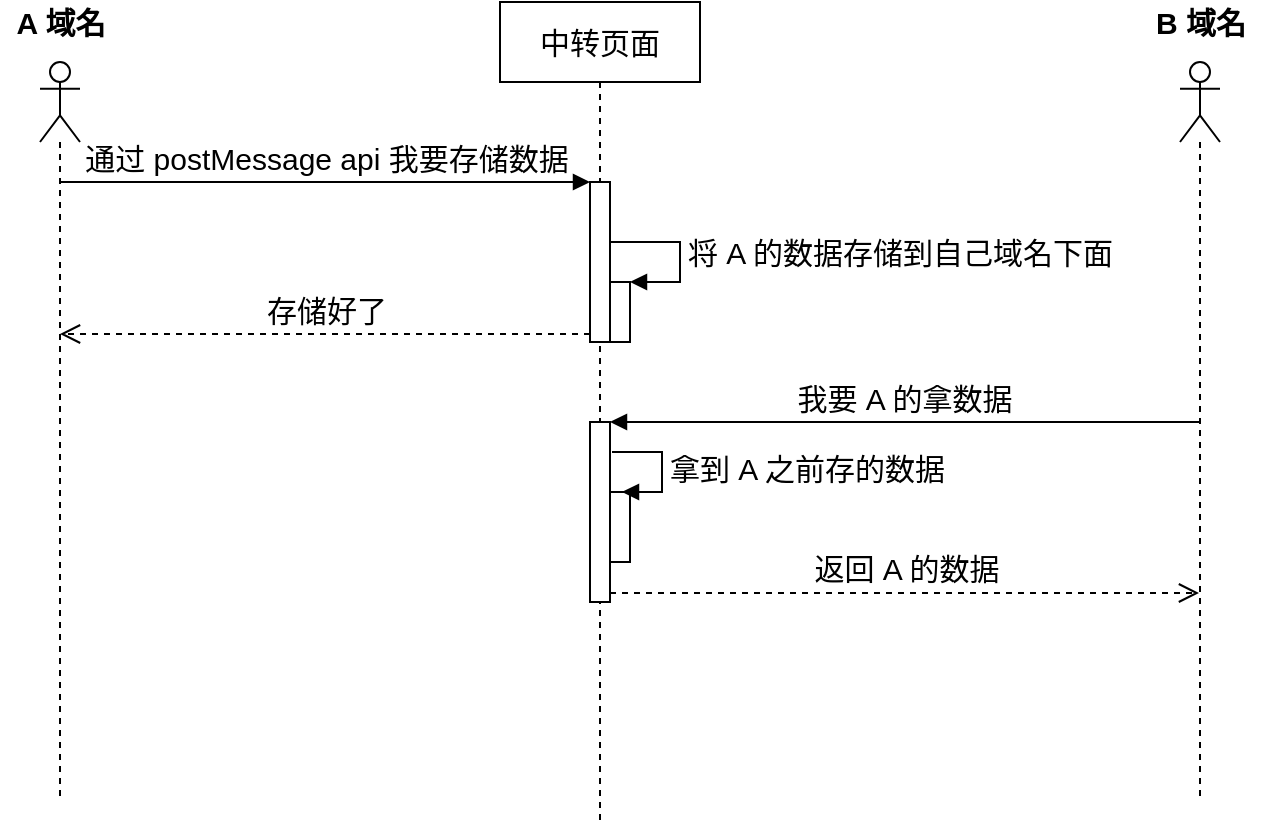 <mxfile version="12.4.8" type="github">
  <diagram id="FskfF6vReyAjmzxuFYWd" name="Page-1">
    <mxGraphModel dx="868" dy="450" grid="1" gridSize="10" guides="1" tooltips="1" connect="1" arrows="1" fold="1" page="1" pageScale="1" pageWidth="827" pageHeight="1169" math="0" shadow="0">
      <root>
        <mxCell id="0"/>
        <mxCell id="1" parent="0"/>
        <mxCell id="fUD6Am5aVNEx5CL87pCN-26" value="" style="group" vertex="1" connectable="0" parent="1">
          <mxGeometry x="70" y="110" width="60" height="400" as="geometry"/>
        </mxCell>
        <mxCell id="fUD6Am5aVNEx5CL87pCN-23" value="" style="shape=umlLifeline;participant=umlActor;perimeter=lifelinePerimeter;whiteSpace=wrap;html=1;container=1;collapsible=0;recursiveResize=0;verticalAlign=top;spacingTop=36;labelBackgroundColor=#ffffff;outlineConnect=0;" vertex="1" parent="fUD6Am5aVNEx5CL87pCN-26">
          <mxGeometry x="20" y="30" width="20" height="370" as="geometry"/>
        </mxCell>
        <mxCell id="fUD6Am5aVNEx5CL87pCN-24" value="&lt;b style=&quot;font-size: 15px;&quot;&gt;A 域名&lt;/b&gt;" style="text;html=1;align=center;verticalAlign=middle;resizable=0;points=[];autosize=1;fontSize=15;" vertex="1" parent="fUD6Am5aVNEx5CL87pCN-26">
          <mxGeometry width="60" height="20" as="geometry"/>
        </mxCell>
        <mxCell id="fUD6Am5aVNEx5CL87pCN-27" value="" style="group" vertex="1" connectable="0" parent="1">
          <mxGeometry x="640" y="110" width="60" height="400" as="geometry"/>
        </mxCell>
        <mxCell id="fUD6Am5aVNEx5CL87pCN-28" value="" style="shape=umlLifeline;participant=umlActor;perimeter=lifelinePerimeter;whiteSpace=wrap;html=1;container=1;collapsible=0;recursiveResize=0;verticalAlign=top;spacingTop=36;labelBackgroundColor=#ffffff;outlineConnect=0;" vertex="1" parent="fUD6Am5aVNEx5CL87pCN-27">
          <mxGeometry x="20" y="30" width="20" height="370" as="geometry"/>
        </mxCell>
        <mxCell id="fUD6Am5aVNEx5CL87pCN-29" value="&lt;b style=&quot;font-size: 15px&quot;&gt;B 域名&lt;/b&gt;" style="text;html=1;align=center;verticalAlign=middle;resizable=0;points=[];autosize=1;fontSize=15;" vertex="1" parent="fUD6Am5aVNEx5CL87pCN-27">
          <mxGeometry width="60" height="20" as="geometry"/>
        </mxCell>
        <mxCell id="fUD6Am5aVNEx5CL87pCN-30" value="中转页面" style="shape=umlLifeline;perimeter=lifelinePerimeter;whiteSpace=wrap;html=1;container=1;collapsible=0;recursiveResize=0;outlineConnect=0;fontSize=15;" vertex="1" parent="1">
          <mxGeometry x="320" y="110" width="100" height="410" as="geometry"/>
        </mxCell>
        <mxCell id="fUD6Am5aVNEx5CL87pCN-33" value="" style="html=1;points=[];perimeter=orthogonalPerimeter;fontSize=15;" vertex="1" parent="fUD6Am5aVNEx5CL87pCN-30">
          <mxGeometry x="55" y="140" width="10" height="30" as="geometry"/>
        </mxCell>
        <mxCell id="fUD6Am5aVNEx5CL87pCN-34" value="将 A 的数据存储到自己域名下面" style="edgeStyle=orthogonalEdgeStyle;html=1;align=left;spacingLeft=2;endArrow=block;rounded=0;entryX=1;entryY=0;fontSize=15;" edge="1" target="fUD6Am5aVNEx5CL87pCN-33" parent="fUD6Am5aVNEx5CL87pCN-30">
          <mxGeometry relative="1" as="geometry">
            <mxPoint x="55" y="120" as="sourcePoint"/>
            <Array as="points">
              <mxPoint x="90" y="120"/>
              <mxPoint x="90" y="140"/>
            </Array>
          </mxGeometry>
        </mxCell>
        <mxCell id="fUD6Am5aVNEx5CL87pCN-36" value="" style="html=1;points=[];perimeter=orthogonalPerimeter;fontSize=15;" vertex="1" parent="fUD6Am5aVNEx5CL87pCN-30">
          <mxGeometry x="45" y="90" width="10" height="80" as="geometry"/>
        </mxCell>
        <mxCell id="fUD6Am5aVNEx5CL87pCN-41" value="" style="html=1;points=[];perimeter=orthogonalPerimeter;fontSize=15;" vertex="1" parent="fUD6Am5aVNEx5CL87pCN-30">
          <mxGeometry x="45" y="210" width="10" height="90" as="geometry"/>
        </mxCell>
        <mxCell id="fUD6Am5aVNEx5CL87pCN-44" value="" style="html=1;points=[];perimeter=orthogonalPerimeter;fontSize=15;" vertex="1" parent="fUD6Am5aVNEx5CL87pCN-30">
          <mxGeometry x="55" y="245" width="10" height="35" as="geometry"/>
        </mxCell>
        <mxCell id="fUD6Am5aVNEx5CL87pCN-45" value="拿到 A 之前存的数据" style="edgeStyle=orthogonalEdgeStyle;html=1;align=left;spacingLeft=2;endArrow=block;rounded=0;entryX=1;entryY=0;fontSize=15;" edge="1" parent="fUD6Am5aVNEx5CL87pCN-30">
          <mxGeometry relative="1" as="geometry">
            <mxPoint x="56" y="225" as="sourcePoint"/>
            <Array as="points">
              <mxPoint x="81" y="225"/>
              <mxPoint x="81" y="245"/>
            </Array>
            <mxPoint x="61" y="245" as="targetPoint"/>
          </mxGeometry>
        </mxCell>
        <mxCell id="fUD6Am5aVNEx5CL87pCN-37" value="通过 postMessage api 我要存储数据" style="html=1;verticalAlign=bottom;endArrow=block;entryX=0;entryY=0;fontSize=15;" edge="1" target="fUD6Am5aVNEx5CL87pCN-36" parent="1" source="fUD6Am5aVNEx5CL87pCN-23">
          <mxGeometry relative="1" as="geometry">
            <mxPoint x="295" y="200" as="sourcePoint"/>
          </mxGeometry>
        </mxCell>
        <mxCell id="fUD6Am5aVNEx5CL87pCN-38" value="存储好了" style="html=1;verticalAlign=bottom;endArrow=open;dashed=1;endSize=8;exitX=0;exitY=0.95;fontSize=15;" edge="1" source="fUD6Am5aVNEx5CL87pCN-36" parent="1" target="fUD6Am5aVNEx5CL87pCN-23">
          <mxGeometry relative="1" as="geometry">
            <mxPoint x="295" y="276" as="targetPoint"/>
          </mxGeometry>
        </mxCell>
        <mxCell id="fUD6Am5aVNEx5CL87pCN-42" value="我要 A 的拿数据" style="html=1;verticalAlign=bottom;endArrow=block;entryX=1;entryY=0;fontSize=15;" edge="1" target="fUD6Am5aVNEx5CL87pCN-41" parent="1" source="fUD6Am5aVNEx5CL87pCN-28">
          <mxGeometry relative="1" as="geometry">
            <mxPoint x="435" y="320" as="sourcePoint"/>
          </mxGeometry>
        </mxCell>
        <mxCell id="fUD6Am5aVNEx5CL87pCN-43" value="返回 A 的数据" style="html=1;verticalAlign=bottom;endArrow=open;dashed=1;endSize=8;exitX=1;exitY=0.95;fontSize=15;" edge="1" source="fUD6Am5aVNEx5CL87pCN-41" parent="1" target="fUD6Am5aVNEx5CL87pCN-28">
          <mxGeometry relative="1" as="geometry">
            <mxPoint x="435" y="377" as="targetPoint"/>
          </mxGeometry>
        </mxCell>
      </root>
    </mxGraphModel>
  </diagram>
</mxfile>
